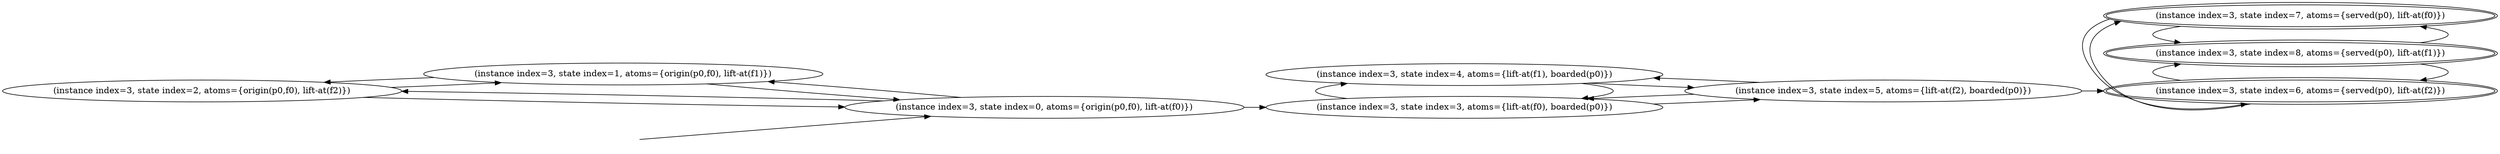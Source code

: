 digraph {
rankdir="LR"
s2[label="(instance index=3, state index=2, atoms={origin(p0,f0), lift-at(f2)})"]
s1[label="(instance index=3, state index=1, atoms={origin(p0,f0), lift-at(f1)})"]
s0[label="(instance index=3, state index=0, atoms={origin(p0,f0), lift-at(f0)})"]
s4[label="(instance index=3, state index=4, atoms={lift-at(f1), boarded(p0)})"]
s3[label="(instance index=3, state index=3, atoms={lift-at(f0), boarded(p0)})"]
s5[label="(instance index=3, state index=5, atoms={lift-at(f2), boarded(p0)})"]
s8[peripheries=2,label="(instance index=3, state index=8, atoms={served(p0), lift-at(f1)})"]
s6[peripheries=2,label="(instance index=3, state index=6, atoms={served(p0), lift-at(f2)})"]
s7[peripheries=2,label="(instance index=3, state index=7, atoms={served(p0), lift-at(f0)})"]
Dangling [ label = "", style = invis ]
{ rank = same; Dangling }
Dangling -> s0
{ rank = same; s0}
{ rank = same; s0}
{ rank = same; s4,s3}
{ rank = same; s5}
{ rank = same; s8,s6,s7}
{
s2->s1
s2->s0
s1->s2
s1->s0
}
{
s0->s3
s0->s2
s0->s1
}
{
s4->s5
s4->s3
s3->s5
s3->s4
}
{
s5->s4
s5->s6
s5->s3
}
{
s8->s7
s8->s6
s6->s7
s6->s8
s7->s6
s7->s8
}
}

